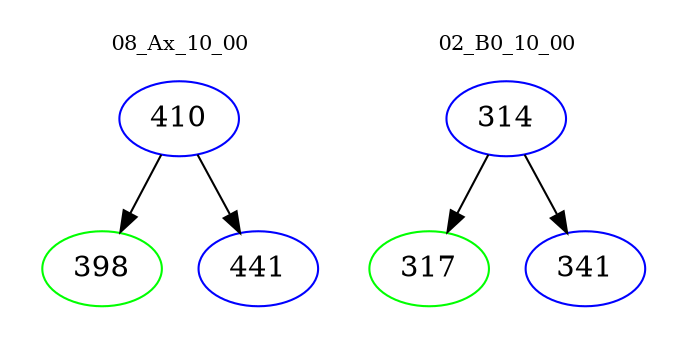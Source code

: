 digraph{
subgraph cluster_0 {
color = white
label = "08_Ax_10_00";
fontsize=10;
T0_410 [label="410", color="blue"]
T0_410 -> T0_398 [color="black"]
T0_398 [label="398", color="green"]
T0_410 -> T0_441 [color="black"]
T0_441 [label="441", color="blue"]
}
subgraph cluster_1 {
color = white
label = "02_B0_10_00";
fontsize=10;
T1_314 [label="314", color="blue"]
T1_314 -> T1_317 [color="black"]
T1_317 [label="317", color="green"]
T1_314 -> T1_341 [color="black"]
T1_341 [label="341", color="blue"]
}
}
